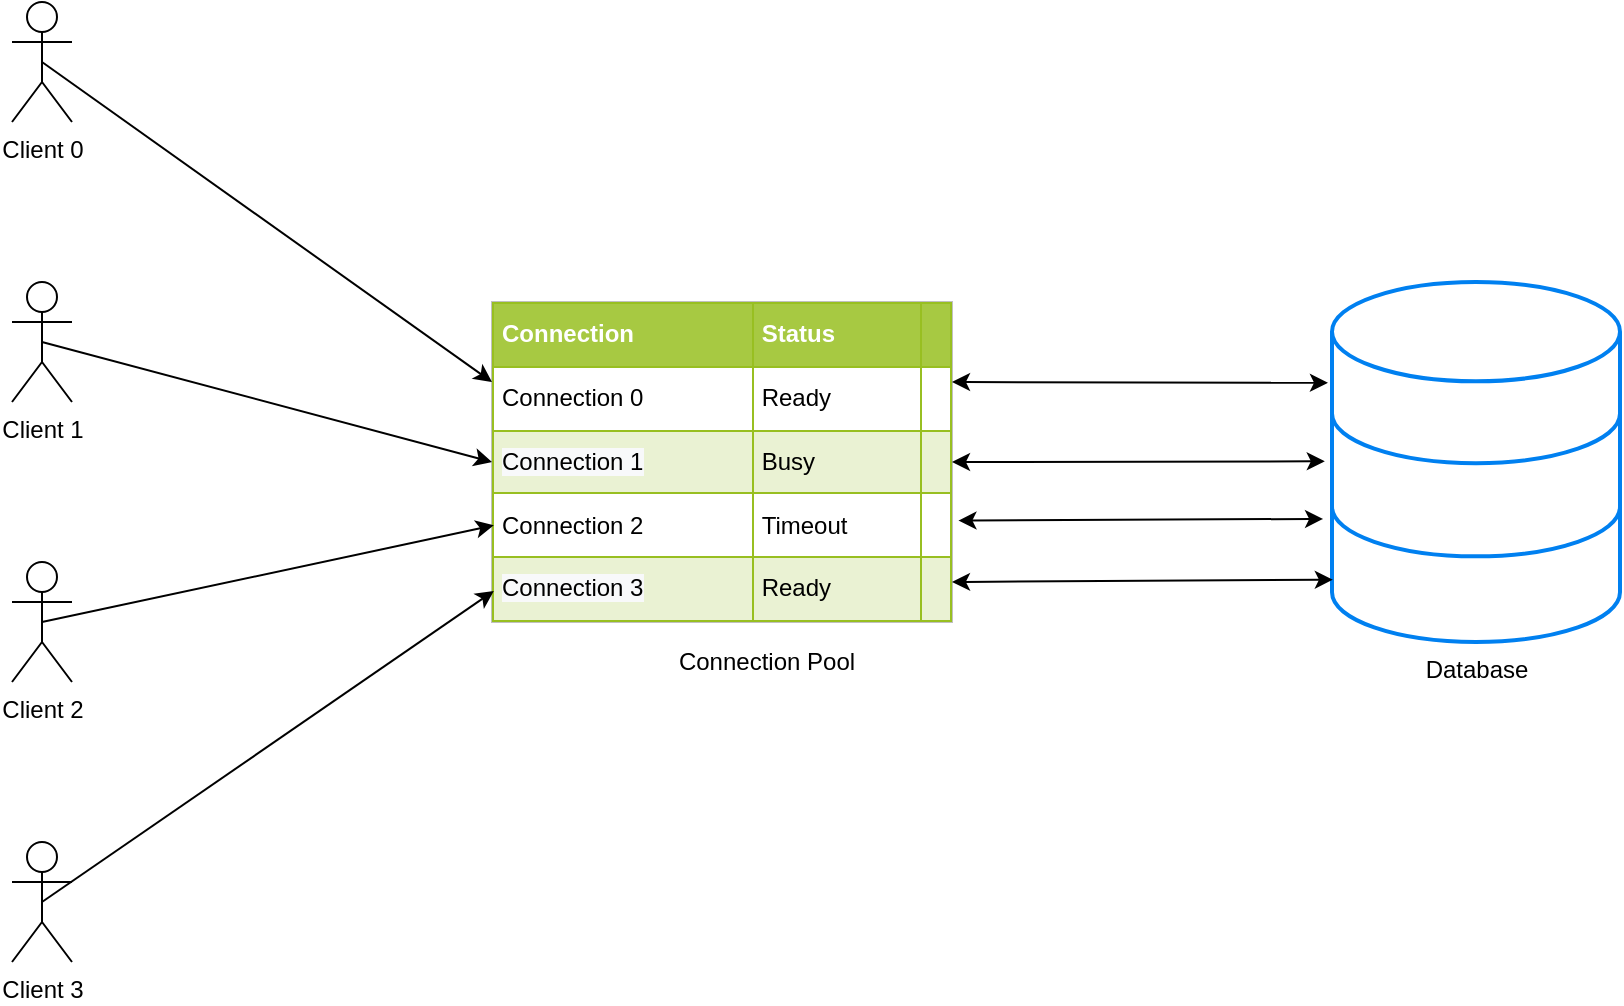 <mxfile version="11.2.4" type="device" pages="1"><diagram id="AB8xMmGS4x3hK_eAYYKm" name="Page-1"><mxGraphModel dx="1024" dy="595" grid="1" gridSize="10" guides="1" tooltips="1" connect="1" arrows="1" fold="1" page="1" pageScale="1" pageWidth="1169" pageHeight="827" math="0" shadow="0"><root><mxCell id="0"/><mxCell id="1" parent="0"/><mxCell id="m1yJDS_81ZU7jYGRyDDy-1" value="&lt;table border=&quot;1&quot; width=&quot;100%&quot; cellpadding=&quot;4&quot; style=&quot;width: 100% ; height: 100% ; border-collapse: collapse&quot;&gt;&lt;tbody&gt;&lt;tr style=&quot;background-color: #a7c942 ; color: #ffffff ; border: 1px solid #98bf21&quot;&gt;&lt;th align=&quot;left&quot;&gt;Connection&lt;/th&gt;&lt;th align=&quot;left&quot;&gt;Status&lt;/th&gt;&lt;th align=&quot;left&quot;&gt;&lt;br&gt;&lt;/th&gt;&lt;/tr&gt;&lt;tr style=&quot;border: 1px solid #98bf21&quot;&gt;&lt;td&gt;Connection 0&lt;/td&gt;&lt;td&gt;Ready&lt;/td&gt;&lt;td&gt;&lt;br&gt;&lt;/td&gt;&lt;/tr&gt;&lt;tr style=&quot;background-color: #eaf2d3 ; border: 1px solid #98bf21&quot;&gt;&lt;td&gt;&lt;span style=&quot;background-color: rgb(248 , 249 , 250)&quot;&gt;Connection 1&lt;/span&gt;&lt;br&gt;&lt;/td&gt;&lt;td&gt;Busy&lt;/td&gt;&lt;td&gt;&lt;br&gt;&lt;/td&gt;&lt;/tr&gt;&lt;tr style=&quot;border: 1px solid #98bf21&quot;&gt;&lt;td&gt;Connection 2&lt;br&gt;&lt;/td&gt;&lt;td&gt;Timeout&lt;/td&gt;&lt;td&gt;&lt;br&gt;&lt;/td&gt;&lt;/tr&gt;&lt;tr style=&quot;background-color: #eaf2d3 ; border: 1px solid #98bf21&quot;&gt;&lt;td&gt;&lt;span style=&quot;background-color: rgb(248 , 249 , 250)&quot;&gt;Connection 3&lt;/span&gt;&lt;br&gt;&lt;/td&gt;&lt;td&gt;Ready&lt;/td&gt;&lt;td&gt;&lt;br&gt;&lt;/td&gt;&lt;/tr&gt;&lt;/tbody&gt;&lt;/table&gt;" style="text;html=1;strokeColor=#c0c0c0;fillColor=#ffffff;overflow=fill;rounded=0;" vertex="1" parent="1"><mxGeometry x="330" y="370" width="230" height="160" as="geometry"/></mxCell><mxCell id="m1yJDS_81ZU7jYGRyDDy-3" value="Client 0" style="shape=umlActor;verticalLabelPosition=bottom;labelBackgroundColor=#ffffff;verticalAlign=top;html=1;outlineConnect=0;" vertex="1" parent="1"><mxGeometry x="90" y="220" width="30" height="60" as="geometry"/></mxCell><mxCell id="m1yJDS_81ZU7jYGRyDDy-4" value="Client 1" style="shape=umlActor;verticalLabelPosition=bottom;labelBackgroundColor=#ffffff;verticalAlign=top;html=1;outlineConnect=0;" vertex="1" parent="1"><mxGeometry x="90" y="360" width="30" height="60" as="geometry"/></mxCell><mxCell id="m1yJDS_81ZU7jYGRyDDy-5" value="Client 2" style="shape=umlActor;verticalLabelPosition=bottom;labelBackgroundColor=#ffffff;verticalAlign=top;html=1;outlineConnect=0;" vertex="1" parent="1"><mxGeometry x="90" y="500" width="30" height="60" as="geometry"/></mxCell><mxCell id="m1yJDS_81ZU7jYGRyDDy-6" value="Client 3" style="shape=umlActor;verticalLabelPosition=bottom;labelBackgroundColor=#ffffff;verticalAlign=top;html=1;outlineConnect=0;" vertex="1" parent="1"><mxGeometry x="90" y="640" width="30" height="60" as="geometry"/></mxCell><mxCell id="m1yJDS_81ZU7jYGRyDDy-9" value="" style="endArrow=classic;html=1;exitX=0.5;exitY=0.5;exitDx=0;exitDy=0;exitPerimeter=0;entryX=0;entryY=0.25;entryDx=0;entryDy=0;" edge="1" parent="1" source="m1yJDS_81ZU7jYGRyDDy-3" target="m1yJDS_81ZU7jYGRyDDy-1"><mxGeometry width="50" height="50" relative="1" as="geometry"><mxPoint x="210" y="290" as="sourcePoint"/><mxPoint x="260" y="240" as="targetPoint"/></mxGeometry></mxCell><mxCell id="m1yJDS_81ZU7jYGRyDDy-10" value="" style="endArrow=classic;html=1;exitX=0.5;exitY=0.5;exitDx=0;exitDy=0;exitPerimeter=0;entryX=0;entryY=0.5;entryDx=0;entryDy=0;" edge="1" parent="1" source="m1yJDS_81ZU7jYGRyDDy-4" target="m1yJDS_81ZU7jYGRyDDy-1"><mxGeometry width="50" height="50" relative="1" as="geometry"><mxPoint x="190" y="530" as="sourcePoint"/><mxPoint x="240" y="480" as="targetPoint"/></mxGeometry></mxCell><mxCell id="m1yJDS_81ZU7jYGRyDDy-11" value="" style="endArrow=classic;html=1;exitX=0.5;exitY=0.5;exitDx=0;exitDy=0;exitPerimeter=0;entryX=0.004;entryY=0.698;entryDx=0;entryDy=0;entryPerimeter=0;" edge="1" parent="1" source="m1yJDS_81ZU7jYGRyDDy-5" target="m1yJDS_81ZU7jYGRyDDy-1"><mxGeometry width="50" height="50" relative="1" as="geometry"><mxPoint x="180" y="580" as="sourcePoint"/><mxPoint x="230" y="530" as="targetPoint"/></mxGeometry></mxCell><mxCell id="m1yJDS_81ZU7jYGRyDDy-12" value="" style="endArrow=classic;html=1;exitX=0.5;exitY=0.5;exitDx=0;exitDy=0;exitPerimeter=0;entryX=0.004;entryY=0.903;entryDx=0;entryDy=0;entryPerimeter=0;" edge="1" parent="1" source="m1yJDS_81ZU7jYGRyDDy-6" target="m1yJDS_81ZU7jYGRyDDy-1"><mxGeometry width="50" height="50" relative="1" as="geometry"><mxPoint x="180" y="620" as="sourcePoint"/><mxPoint x="230" y="570" as="targetPoint"/></mxGeometry></mxCell><mxCell id="m1yJDS_81ZU7jYGRyDDy-13" value="Database" style="html=1;verticalLabelPosition=bottom;align=center;labelBackgroundColor=#ffffff;verticalAlign=top;strokeWidth=2;strokeColor=#0080F0;fillColor=#ffffff;shadow=0;dashed=0;shape=mxgraph.ios7.icons.data;" vertex="1" parent="1"><mxGeometry x="750" y="360" width="144" height="180" as="geometry"/></mxCell><mxCell id="m1yJDS_81ZU7jYGRyDDy-16" value="" style="endArrow=classic;startArrow=classic;html=1;exitX=1;exitY=0.875;exitDx=0;exitDy=0;exitPerimeter=0;entryX=0.003;entryY=0.827;entryDx=0;entryDy=0;entryPerimeter=0;" edge="1" parent="1" source="m1yJDS_81ZU7jYGRyDDy-1" target="m1yJDS_81ZU7jYGRyDDy-13"><mxGeometry width="50" height="50" relative="1" as="geometry"><mxPoint x="660" y="600" as="sourcePoint"/><mxPoint x="710" y="550" as="targetPoint"/></mxGeometry></mxCell><mxCell id="m1yJDS_81ZU7jYGRyDDy-17" value="" style="endArrow=classic;startArrow=classic;html=1;exitX=1;exitY=0.25;exitDx=0;exitDy=0;entryX=-0.014;entryY=0.28;entryDx=0;entryDy=0;entryPerimeter=0;" edge="1" parent="1" source="m1yJDS_81ZU7jYGRyDDy-1" target="m1yJDS_81ZU7jYGRyDDy-13"><mxGeometry width="50" height="50" relative="1" as="geometry"><mxPoint x="640" y="460" as="sourcePoint"/><mxPoint x="690" y="410" as="targetPoint"/></mxGeometry></mxCell><mxCell id="m1yJDS_81ZU7jYGRyDDy-18" value="" style="endArrow=classic;startArrow=classic;html=1;exitX=1;exitY=0.5;exitDx=0;exitDy=0;entryX=-0.025;entryY=0.498;entryDx=0;entryDy=0;entryPerimeter=0;" edge="1" parent="1" source="m1yJDS_81ZU7jYGRyDDy-1" target="m1yJDS_81ZU7jYGRyDDy-13"><mxGeometry width="50" height="50" relative="1" as="geometry"><mxPoint x="630" y="475" as="sourcePoint"/><mxPoint x="680" y="425" as="targetPoint"/></mxGeometry></mxCell><mxCell id="m1yJDS_81ZU7jYGRyDDy-20" value="" style="endArrow=classic;startArrow=classic;html=1;exitX=1.014;exitY=0.683;exitDx=0;exitDy=0;exitPerimeter=0;entryX=-0.031;entryY=0.658;entryDx=0;entryDy=0;entryPerimeter=0;" edge="1" parent="1" source="m1yJDS_81ZU7jYGRyDDy-1" target="m1yJDS_81ZU7jYGRyDDy-13"><mxGeometry width="50" height="50" relative="1" as="geometry"><mxPoint x="620" y="540" as="sourcePoint"/><mxPoint x="670" y="490" as="targetPoint"/></mxGeometry></mxCell><mxCell id="m1yJDS_81ZU7jYGRyDDy-21" value="Connection Pool" style="text;html=1;strokeColor=none;fillColor=none;align=center;verticalAlign=middle;whiteSpace=wrap;rounded=0;" vertex="1" parent="1"><mxGeometry x="405" y="540" width="125" height="20" as="geometry"/></mxCell></root></mxGraphModel></diagram></mxfile>